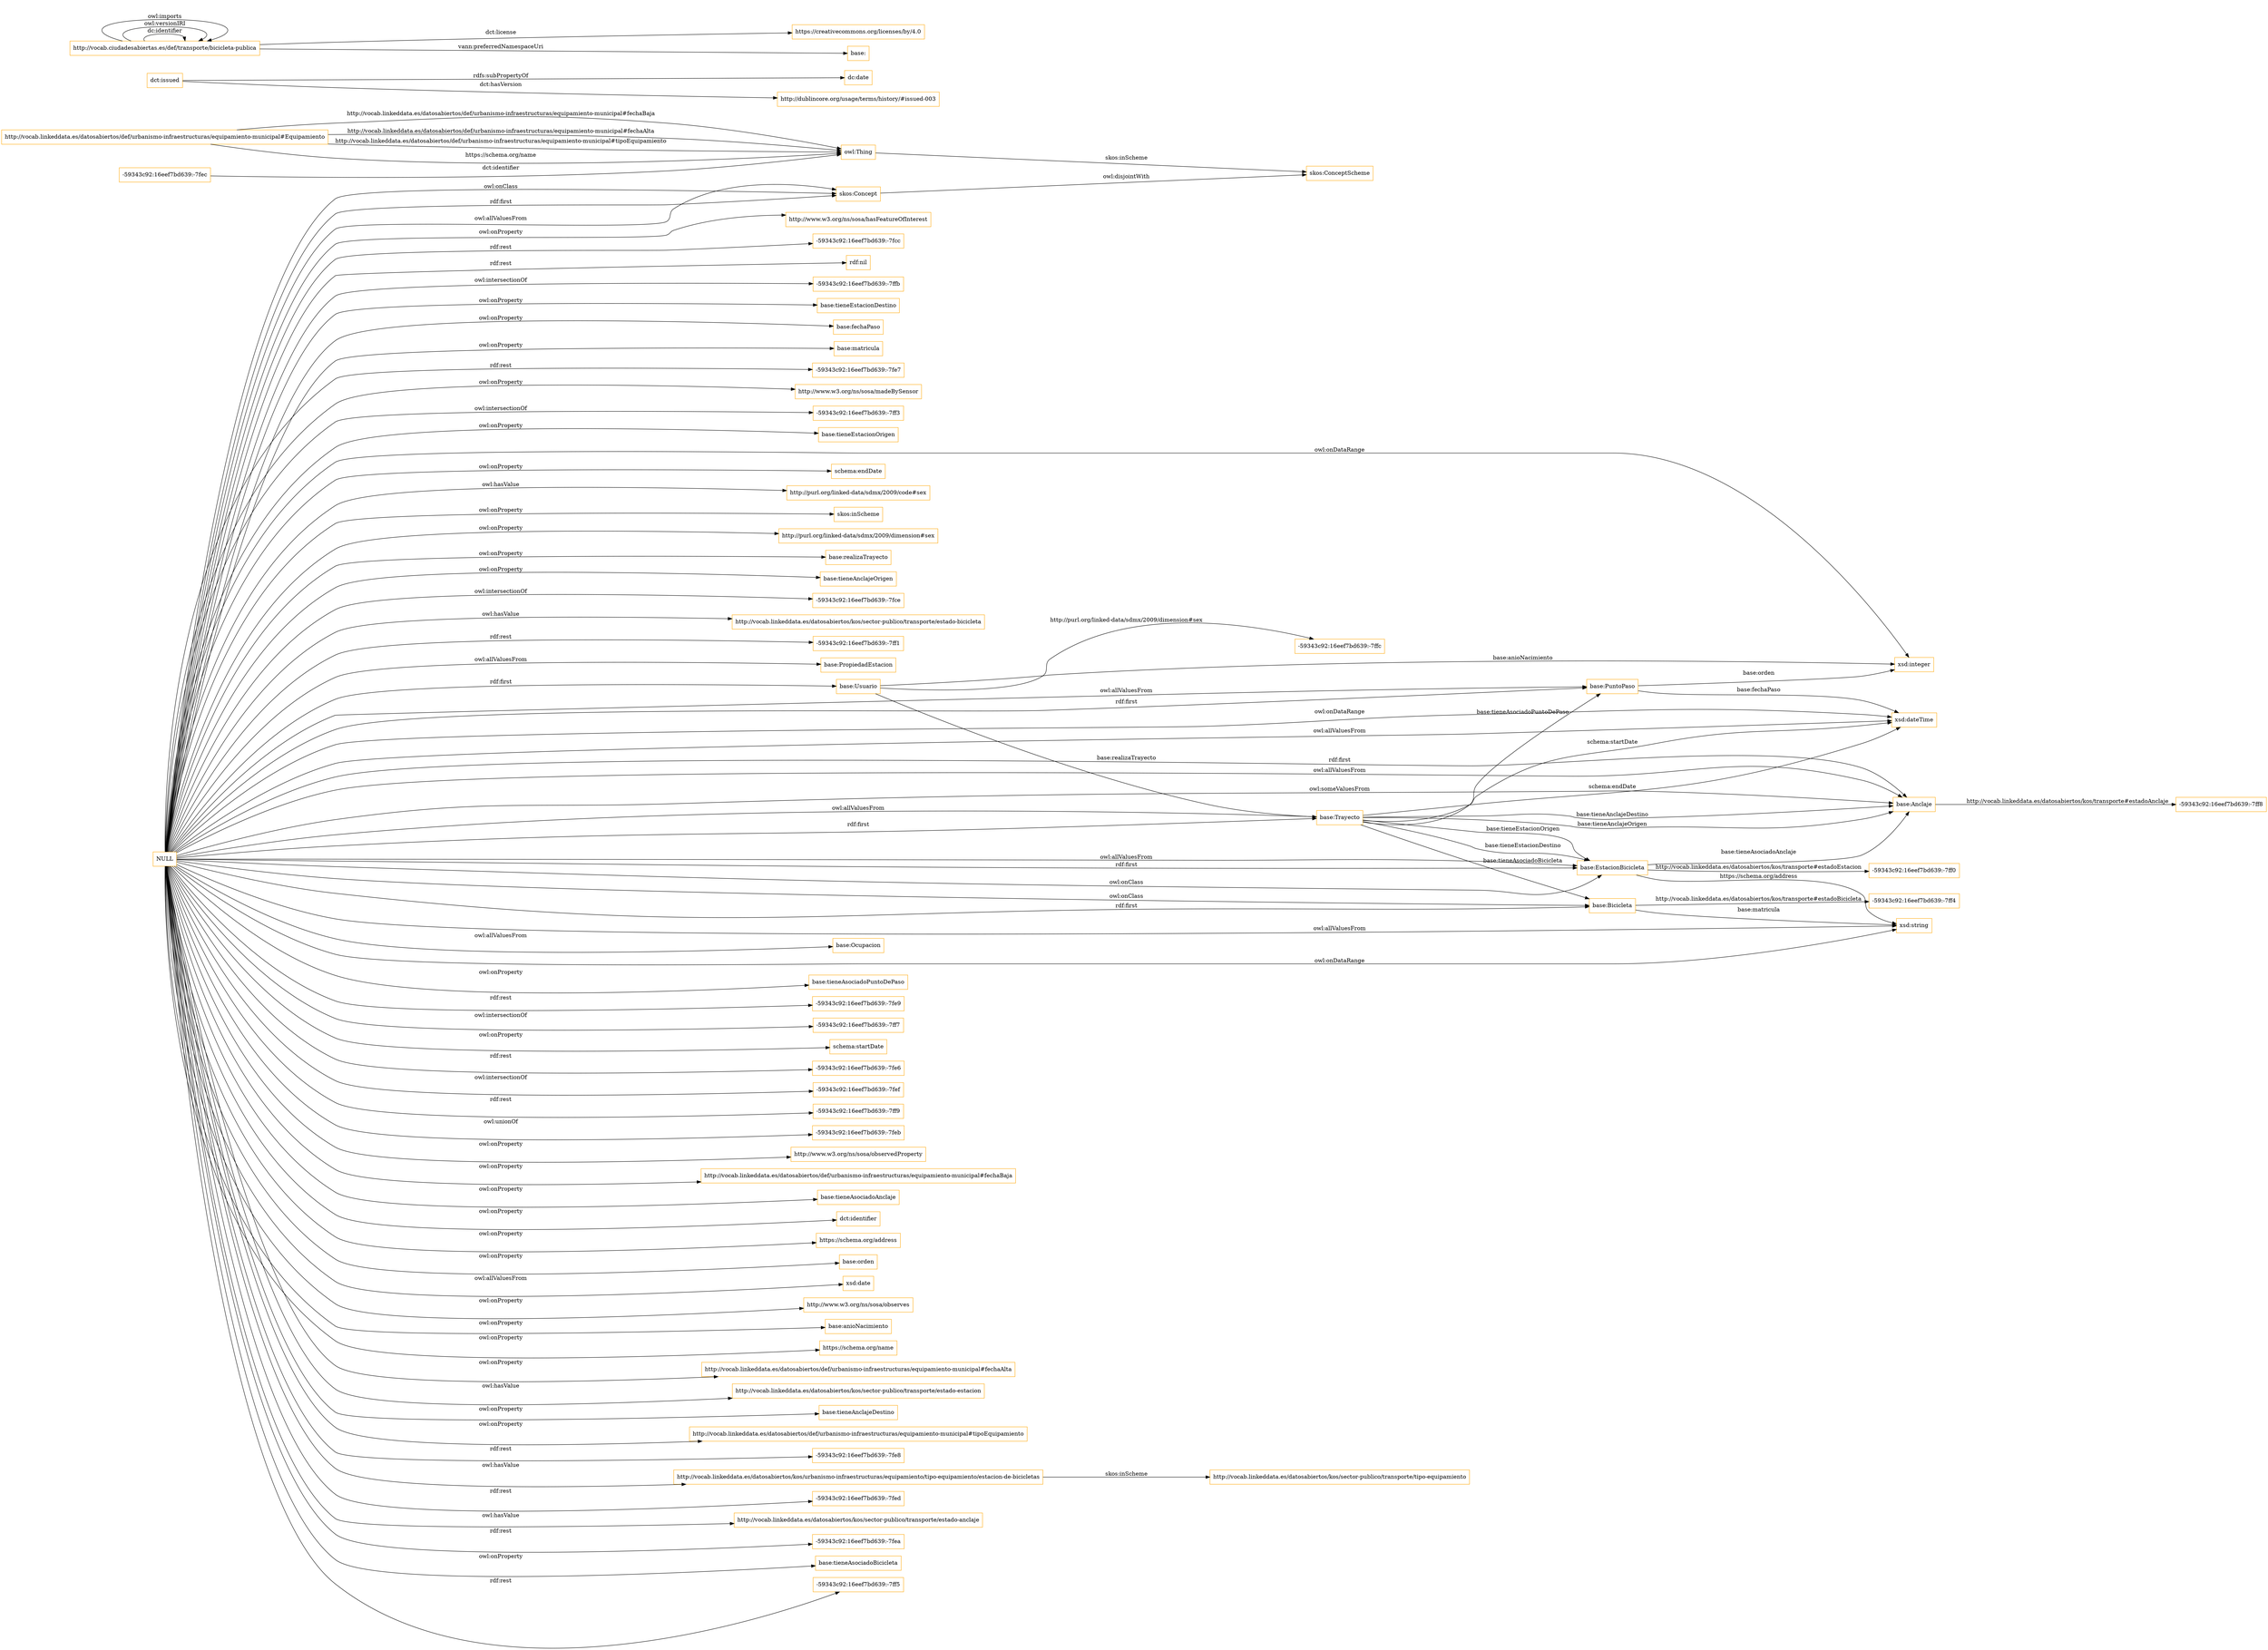 digraph ar2dtool_diagram { 
rankdir=LR;
size="1501"
node [shape = rectangle, color="orange"]; "base:PropiedadEstacion" "base:PuntoPaso" "base:Anclaje" "base:Usuario" "base:Ocupacion" "-59343c92:16eef7bd639:-7ff8" "skos:ConceptScheme" "-59343c92:16eef7bd639:-7ffc" "-59343c92:16eef7bd639:-7fec" "-59343c92:16eef7bd639:-7ff0" "http://vocab.linkeddata.es/datosabiertos/def/urbanismo-infraestructuras/equipamiento-municipal#Equipamiento" "skos:Concept" "base:EstacionBicicleta" "-59343c92:16eef7bd639:-7ff4" "base:Trayecto" "base:Bicicleta" ; /*classes style*/
	"NULL" -> "-59343c92:16eef7bd639:-7fef" [ label = "owl:intersectionOf" ];
	"NULL" -> "-59343c92:16eef7bd639:-7ff9" [ label = "rdf:rest" ];
	"NULL" -> "-59343c92:16eef7bd639:-7feb" [ label = "owl:unionOf" ];
	"NULL" -> "http://www.w3.org/ns/sosa/observedProperty" [ label = "owl:onProperty" ];
	"NULL" -> "http://vocab.linkeddata.es/datosabiertos/def/urbanismo-infraestructuras/equipamiento-municipal#fechaBaja" [ label = "owl:onProperty" ];
	"NULL" -> "base:tieneAsociadoAnclaje" [ label = "owl:onProperty" ];
	"NULL" -> "base:EstacionBicicleta" [ label = "owl:allValuesFrom" ];
	"NULL" -> "dct:identifier" [ label = "owl:onProperty" ];
	"NULL" -> "skos:Concept" [ label = "rdf:first" ];
	"NULL" -> "https://schema.org/address" [ label = "owl:onProperty" ];
	"NULL" -> "base:orden" [ label = "owl:onProperty" ];
	"NULL" -> "xsd:date" [ label = "owl:allValuesFrom" ];
	"NULL" -> "http://www.w3.org/ns/sosa/observes" [ label = "owl:onProperty" ];
	"NULL" -> "base:anioNacimiento" [ label = "owl:onProperty" ];
	"NULL" -> "base:Anclaje" [ label = "owl:allValuesFrom" ];
	"NULL" -> "https://schema.org/name" [ label = "owl:onProperty" ];
	"NULL" -> "http://vocab.linkeddata.es/datosabiertos/def/urbanismo-infraestructuras/equipamiento-municipal#fechaAlta" [ label = "owl:onProperty" ];
	"NULL" -> "http://vocab.linkeddata.es/datosabiertos/kos/sector-publico/transporte/estado-estacion" [ label = "owl:hasValue" ];
	"NULL" -> "xsd:string" [ label = "owl:allValuesFrom" ];
	"NULL" -> "base:PuntoPaso" [ label = "rdf:first" ];
	"NULL" -> "base:tieneAnclajeDestino" [ label = "owl:onProperty" ];
	"NULL" -> "http://vocab.linkeddata.es/datosabiertos/def/urbanismo-infraestructuras/equipamiento-municipal#tipoEquipamiento" [ label = "owl:onProperty" ];
	"NULL" -> "base:EstacionBicicleta" [ label = "rdf:first" ];
	"NULL" -> "-59343c92:16eef7bd639:-7fe8" [ label = "rdf:rest" ];
	"NULL" -> "http://vocab.linkeddata.es/datosabiertos/kos/urbanismo-infraestructuras/equipamiento/tipo-equipamiento/estacion-de-bicicletas" [ label = "owl:hasValue" ];
	"NULL" -> "xsd:integer" [ label = "owl:onDataRange" ];
	"NULL" -> "-59343c92:16eef7bd639:-7fed" [ label = "rdf:rest" ];
	"NULL" -> "xsd:dateTime" [ label = "owl:onDataRange" ];
	"NULL" -> "http://vocab.linkeddata.es/datosabiertos/kos/sector-publico/transporte/estado-anclaje" [ label = "owl:hasValue" ];
	"NULL" -> "base:Bicicleta" [ label = "owl:onClass" ];
	"NULL" -> "base:Ocupacion" [ label = "owl:allValuesFrom" ];
	"NULL" -> "-59343c92:16eef7bd639:-7fea" [ label = "rdf:rest" ];
	"NULL" -> "base:tieneAsociadoBicicleta" [ label = "owl:onProperty" ];
	"NULL" -> "base:Anclaje" [ label = "rdf:first" ];
	"NULL" -> "-59343c92:16eef7bd639:-7ff5" [ label = "rdf:rest" ];
	"NULL" -> "http://www.w3.org/ns/sosa/hasFeatureOfInterest" [ label = "owl:onProperty" ];
	"NULL" -> "base:PropiedadEstacion" [ label = "owl:allValuesFrom" ];
	"NULL" -> "skos:Concept" [ label = "owl:allValuesFrom" ];
	"NULL" -> "-59343c92:16eef7bd639:-7fcc" [ label = "rdf:rest" ];
	"NULL" -> "base:Bicicleta" [ label = "rdf:first" ];
	"NULL" -> "rdf:nil" [ label = "rdf:rest" ];
	"NULL" -> "base:Trayecto" [ label = "rdf:first" ];
	"NULL" -> "-59343c92:16eef7bd639:-7ffb" [ label = "owl:intersectionOf" ];
	"NULL" -> "base:Trayecto" [ label = "owl:allValuesFrom" ];
	"NULL" -> "base:tieneEstacionDestino" [ label = "owl:onProperty" ];
	"NULL" -> "base:fechaPaso" [ label = "owl:onProperty" ];
	"NULL" -> "base:matricula" [ label = "owl:onProperty" ];
	"NULL" -> "-59343c92:16eef7bd639:-7fe7" [ label = "rdf:rest" ];
	"NULL" -> "http://www.w3.org/ns/sosa/madeBySensor" [ label = "owl:onProperty" ];
	"NULL" -> "base:Usuario" [ label = "rdf:first" ];
	"NULL" -> "xsd:dateTime" [ label = "owl:allValuesFrom" ];
	"NULL" -> "-59343c92:16eef7bd639:-7ff3" [ label = "owl:intersectionOf" ];
	"NULL" -> "base:tieneEstacionOrigen" [ label = "owl:onProperty" ];
	"NULL" -> "base:Anclaje" [ label = "owl:someValuesFrom" ];
	"NULL" -> "base:tieneAnclajeOrigen" [ label = "owl:onProperty" ];
	"NULL" -> "xsd:string" [ label = "owl:onDataRange" ];
	"NULL" -> "-59343c92:16eef7bd639:-7fce" [ label = "owl:intersectionOf" ];
	"NULL" -> "skos:Concept" [ label = "owl:onClass" ];
	"NULL" -> "base:PuntoPaso" [ label = "owl:allValuesFrom" ];
	"NULL" -> "http://vocab.linkeddata.es/datosabiertos/kos/sector-publico/transporte/estado-bicicleta" [ label = "owl:hasValue" ];
	"NULL" -> "-59343c92:16eef7bd639:-7ff1" [ label = "rdf:rest" ];
	"NULL" -> "schema:endDate" [ label = "owl:onProperty" ];
	"NULL" -> "http://purl.org/linked-data/sdmx/2009/code#sex" [ label = "owl:hasValue" ];
	"NULL" -> "skos:inScheme" [ label = "owl:onProperty" ];
	"NULL" -> "http://purl.org/linked-data/sdmx/2009/dimension#sex" [ label = "owl:onProperty" ];
	"NULL" -> "base:realizaTrayecto" [ label = "owl:onProperty" ];
	"NULL" -> "base:EstacionBicicleta" [ label = "owl:onClass" ];
	"NULL" -> "base:tieneAsociadoPuntoDePaso" [ label = "owl:onProperty" ];
	"NULL" -> "-59343c92:16eef7bd639:-7fe9" [ label = "rdf:rest" ];
	"NULL" -> "-59343c92:16eef7bd639:-7ff7" [ label = "owl:intersectionOf" ];
	"NULL" -> "schema:startDate" [ label = "owl:onProperty" ];
	"NULL" -> "-59343c92:16eef7bd639:-7fe6" [ label = "rdf:rest" ];
	"http://vocab.linkeddata.es/datosabiertos/kos/urbanismo-infraestructuras/equipamiento/tipo-equipamiento/estacion-de-bicicletas" -> "http://vocab.linkeddata.es/datosabiertos/kos/sector-publico/transporte/tipo-equipamiento" [ label = "skos:inScheme" ];
	"skos:Concept" -> "skos:ConceptScheme" [ label = "owl:disjointWith" ];
	"dct:issued" -> "dc:date" [ label = "rdfs:subPropertyOf" ];
	"dct:issued" -> "http://dublincore.org/usage/terms/history/#issued-003" [ label = "dct:hasVersion" ];
	"http://vocab.ciudadesabiertas.es/def/transporte/bicicleta-publica" -> "http://vocab.ciudadesabiertas.es/def/transporte/bicicleta-publica" [ label = "dc:identifier" ];
	"http://vocab.ciudadesabiertas.es/def/transporte/bicicleta-publica" -> "https://creativecommons.org/licenses/by/4.0" [ label = "dct:license" ];
	"http://vocab.ciudadesabiertas.es/def/transporte/bicicleta-publica" -> "http://vocab.ciudadesabiertas.es/def/transporte/bicicleta-publica" [ label = "owl:versionIRI" ];
	"http://vocab.ciudadesabiertas.es/def/transporte/bicicleta-publica" -> "base:" [ label = "vann:preferredNamespaceUri" ];
	"http://vocab.ciudadesabiertas.es/def/transporte/bicicleta-publica" -> "http://vocab.ciudadesabiertas.es/def/transporte/bicicleta-publica" [ label = "owl:imports" ];
	"http://vocab.linkeddata.es/datosabiertos/def/urbanismo-infraestructuras/equipamiento-municipal#Equipamiento" -> "owl:Thing" [ label = "http://vocab.linkeddata.es/datosabiertos/def/urbanismo-infraestructuras/equipamiento-municipal#tipoEquipamiento" ];
	"base:Trayecto" -> "xsd:dateTime" [ label = "schema:startDate" ];
	"base:Trayecto" -> "base:EstacionBicicleta" [ label = "base:tieneEstacionOrigen" ];
	"base:Bicicleta" -> "xsd:string" [ label = "base:matricula" ];
	"base:Trayecto" -> "base:Anclaje" [ label = "base:tieneAnclajeDestino" ];
	"base:Trayecto" -> "base:PuntoPaso" [ label = "base:tieneAsociadoPuntoDePaso" ];
	"owl:Thing" -> "skos:ConceptScheme" [ label = "skos:inScheme" ];
	"base:EstacionBicicleta" -> "base:Anclaje" [ label = "base:tieneAsociadoAnclaje" ];
	"http://vocab.linkeddata.es/datosabiertos/def/urbanismo-infraestructuras/equipamiento-municipal#Equipamiento" -> "owl:Thing" [ label = "https://schema.org/name" ];
	"http://vocab.linkeddata.es/datosabiertos/def/urbanismo-infraestructuras/equipamiento-municipal#Equipamiento" -> "owl:Thing" [ label = "http://vocab.linkeddata.es/datosabiertos/def/urbanismo-infraestructuras/equipamiento-municipal#fechaBaja" ];
	"base:Trayecto" -> "base:Bicicleta" [ label = "base:tieneAsociadoBicicleta" ];
	"base:Trayecto" -> "base:Anclaje" [ label = "base:tieneAnclajeOrigen" ];
	"base:Bicicleta" -> "-59343c92:16eef7bd639:-7ff4" [ label = "http://vocab.linkeddata.es/datosabiertos/kos/transporte#estadoBicicleta" ];
	"base:PuntoPaso" -> "xsd:dateTime" [ label = "base:fechaPaso" ];
	"base:EstacionBicicleta" -> "xsd:string" [ label = "https://schema.org/address" ];
	"-59343c92:16eef7bd639:-7fec" -> "owl:Thing" [ label = "dct:identifier" ];
	"base:Trayecto" -> "base:EstacionBicicleta" [ label = "base:tieneEstacionDestino" ];
	"base:Trayecto" -> "xsd:dateTime" [ label = "schema:endDate" ];
	"base:Usuario" -> "xsd:integer" [ label = "base:anioNacimiento" ];
	"base:Anclaje" -> "-59343c92:16eef7bd639:-7ff8" [ label = "http://vocab.linkeddata.es/datosabiertos/kos/transporte#estadoAnclaje" ];
	"base:Usuario" -> "-59343c92:16eef7bd639:-7ffc" [ label = "http://purl.org/linked-data/sdmx/2009/dimension#sex" ];
	"base:EstacionBicicleta" -> "-59343c92:16eef7bd639:-7ff0" [ label = "http://vocab.linkeddata.es/datosabiertos/kos/transporte#estadoEstacion" ];
	"base:Usuario" -> "base:Trayecto" [ label = "base:realizaTrayecto" ];
	"base:PuntoPaso" -> "xsd:integer" [ label = "base:orden" ];
	"http://vocab.linkeddata.es/datosabiertos/def/urbanismo-infraestructuras/equipamiento-municipal#Equipamiento" -> "owl:Thing" [ label = "http://vocab.linkeddata.es/datosabiertos/def/urbanismo-infraestructuras/equipamiento-municipal#fechaAlta" ];

}
